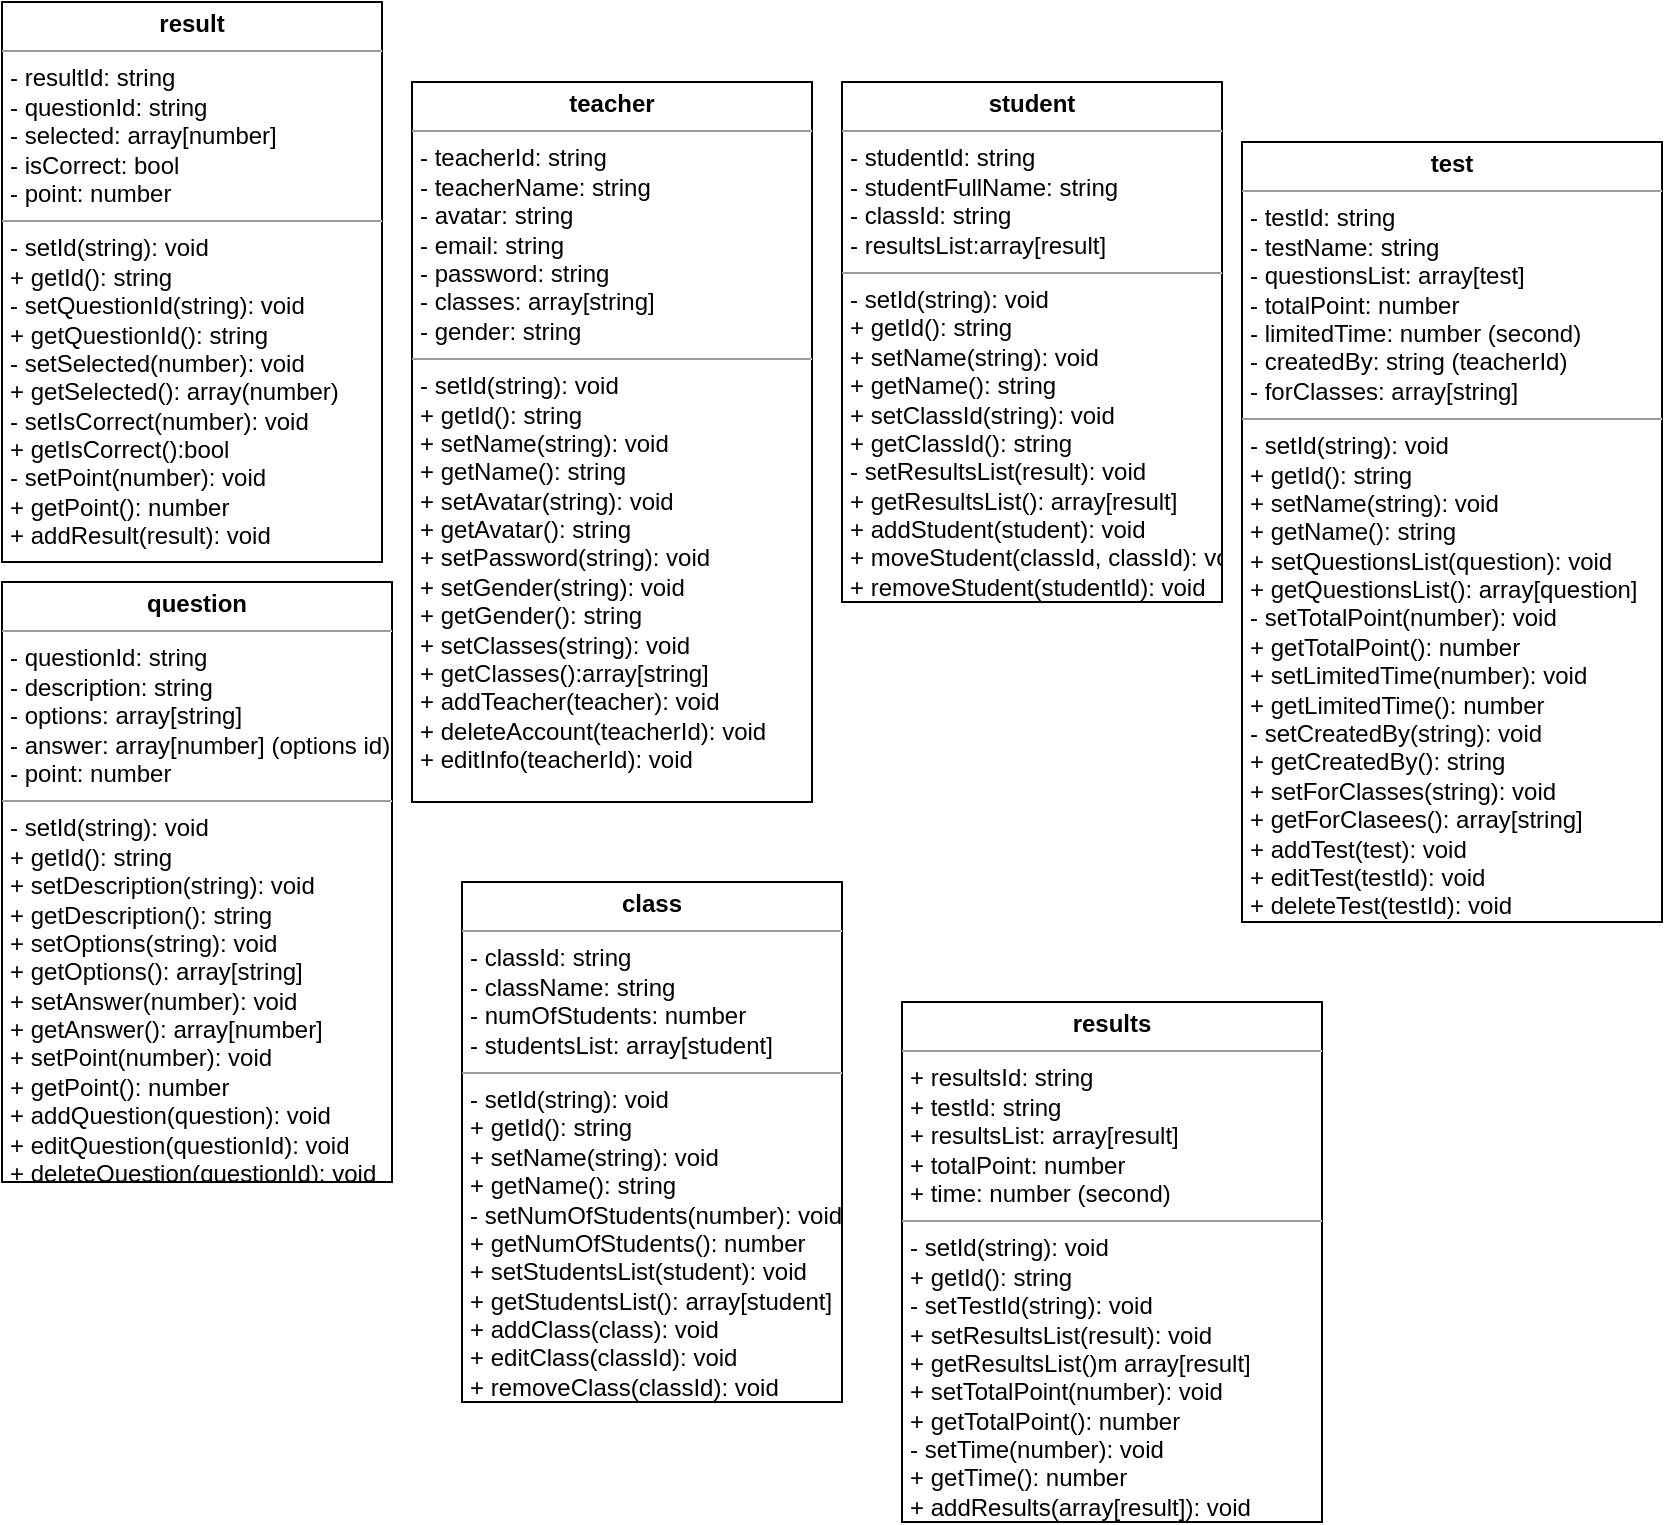 <mxfile version="14.4.8" type="github">
  <diagram id="9277rnPYpbhCqatuUx9B" name="Class diagram">
    <mxGraphModel dx="816" dy="878" grid="1" gridSize="10" guides="1" tooltips="1" connect="1" arrows="1" fold="1" page="1" pageScale="1" pageWidth="850" pageHeight="1100" math="0" shadow="0">
      <root>
        <mxCell id="0" />
        <mxCell id="1" parent="0" />
        <mxCell id="6oHkGCZnOsk_m-k36Il0-9" value="&lt;p style=&quot;margin: 0px ; margin-top: 4px ; text-align: center&quot;&gt;&lt;b&gt;teacher&lt;/b&gt;&lt;/p&gt;&lt;hr size=&quot;1&quot;&gt;&lt;p style=&quot;margin: 0px ; margin-left: 4px&quot;&gt;- teacherId: string&lt;/p&gt;&lt;p style=&quot;margin: 0px ; margin-left: 4px&quot;&gt;- teacherName: string&lt;/p&gt;&lt;p style=&quot;margin: 0px ; margin-left: 4px&quot;&gt;- avatar: string&lt;/p&gt;&lt;p style=&quot;margin: 0px ; margin-left: 4px&quot;&gt;- email: string&lt;/p&gt;&lt;p style=&quot;margin: 0px ; margin-left: 4px&quot;&gt;- password: string&lt;/p&gt;&lt;p style=&quot;margin: 0px ; margin-left: 4px&quot;&gt;- classes: array[string]&lt;/p&gt;&lt;p style=&quot;margin: 0px ; margin-left: 4px&quot;&gt;- gender: string&lt;/p&gt;&lt;hr size=&quot;1&quot;&gt;&lt;p style=&quot;margin: 0px ; margin-left: 4px&quot;&gt;- setId(string): void&lt;/p&gt;&lt;p style=&quot;margin: 0px ; margin-left: 4px&quot;&gt;+ getId(): string&lt;/p&gt;&lt;p style=&quot;margin: 0px ; margin-left: 4px&quot;&gt;+ setName(string): void&lt;/p&gt;&lt;p style=&quot;margin: 0px ; margin-left: 4px&quot;&gt;+ getName(): string&lt;/p&gt;&lt;p style=&quot;margin: 0px ; margin-left: 4px&quot;&gt;+ setAvatar(string): void&lt;/p&gt;&lt;p style=&quot;margin: 0px ; margin-left: 4px&quot;&gt;+ getAvatar(): string&lt;/p&gt;&lt;p style=&quot;margin: 0px ; margin-left: 4px&quot;&gt;+ setPassword(string): void&lt;/p&gt;&lt;p style=&quot;margin: 0px ; margin-left: 4px&quot;&gt;+ setGender(string): void&lt;/p&gt;&lt;p style=&quot;margin: 0px ; margin-left: 4px&quot;&gt;+ getGender(): string&lt;/p&gt;&lt;p style=&quot;margin: 0px ; margin-left: 4px&quot;&gt;+ setClasses(string): void&lt;/p&gt;&lt;p style=&quot;margin: 0px ; margin-left: 4px&quot;&gt;+ getClasses():array[string]&lt;/p&gt;&lt;p style=&quot;margin: 0px ; margin-left: 4px&quot;&gt;+ addTeacher(teacher): void&lt;/p&gt;&lt;p style=&quot;margin: 0px ; margin-left: 4px&quot;&gt;+ deleteAccount(teacherId): void&lt;/p&gt;&lt;p style=&quot;margin: 0px ; margin-left: 4px&quot;&gt;+ editInfo(teacherId): void&lt;/p&gt;" style="verticalAlign=top;align=left;overflow=fill;fontSize=12;fontFamily=Helvetica;html=1;" parent="1" vertex="1">
          <mxGeometry x="225" y="40" width="200" height="360" as="geometry" />
        </mxCell>
        <mxCell id="6oHkGCZnOsk_m-k36Il0-10" value="&lt;p style=&quot;margin: 0px ; margin-top: 4px ; text-align: center&quot;&gt;&lt;b&gt;student&lt;/b&gt;&lt;/p&gt;&lt;hr size=&quot;1&quot;&gt;&lt;p style=&quot;margin: 0px ; margin-left: 4px&quot;&gt;- studentId: string&lt;/p&gt;&lt;p style=&quot;margin: 0px ; margin-left: 4px&quot;&gt;- studentFullName: string&lt;/p&gt;&lt;p style=&quot;margin: 0px ; margin-left: 4px&quot;&gt;- classId: string&lt;/p&gt;&lt;p style=&quot;margin: 0px ; margin-left: 4px&quot;&gt;- resultsList:array[result]&lt;/p&gt;&lt;hr size=&quot;1&quot;&gt;&lt;p style=&quot;margin: 0px ; margin-left: 4px&quot;&gt;- setId(string): void&lt;/p&gt;&lt;p style=&quot;margin: 0px ; margin-left: 4px&quot;&gt;+ getId(): string&lt;/p&gt;&lt;p style=&quot;margin: 0px ; margin-left: 4px&quot;&gt;+ setName(string): void&lt;/p&gt;&lt;p style=&quot;margin: 0px ; margin-left: 4px&quot;&gt;+ getName(): string&lt;/p&gt;&lt;p style=&quot;margin: 0px ; margin-left: 4px&quot;&gt;+ setClassId(string): void&lt;/p&gt;&lt;p style=&quot;margin: 0px ; margin-left: 4px&quot;&gt;+ getClassId(): string&lt;/p&gt;&lt;p style=&quot;margin: 0px ; margin-left: 4px&quot;&gt;- setResultsList(result): void&lt;/p&gt;&lt;p style=&quot;margin: 0px ; margin-left: 4px&quot;&gt;+ getResultsList(): array[result]&amp;nbsp;&lt;/p&gt;&lt;p style=&quot;margin: 0px ; margin-left: 4px&quot;&gt;+ addStudent(student): void&lt;/p&gt;&lt;p style=&quot;margin: 0px ; margin-left: 4px&quot;&gt;+ moveStudent(classId, classId): void&lt;/p&gt;&lt;p style=&quot;margin: 0px ; margin-left: 4px&quot;&gt;+ removeStudent(studentId): void&lt;/p&gt;&lt;p style=&quot;margin: 0px ; margin-left: 4px&quot;&gt;&lt;br&gt;&lt;/p&gt;" style="verticalAlign=top;align=left;overflow=fill;fontSize=12;fontFamily=Helvetica;html=1;" parent="1" vertex="1">
          <mxGeometry x="440" y="40" width="190" height="260" as="geometry" />
        </mxCell>
        <mxCell id="6oHkGCZnOsk_m-k36Il0-11" value="&lt;p style=&quot;margin: 0px ; margin-top: 4px ; text-align: center&quot;&gt;&lt;b&gt;class&lt;/b&gt;&lt;/p&gt;&lt;hr size=&quot;1&quot;&gt;&lt;p style=&quot;margin: 0px ; margin-left: 4px&quot;&gt;- classId: string&lt;/p&gt;&lt;p style=&quot;margin: 0px ; margin-left: 4px&quot;&gt;- className: string&lt;/p&gt;&lt;p style=&quot;margin: 0px ; margin-left: 4px&quot;&gt;- numOfStudents: number&lt;/p&gt;&lt;p style=&quot;margin: 0px ; margin-left: 4px&quot;&gt;- studentsList: array[student]&lt;/p&gt;&lt;hr size=&quot;1&quot;&gt;&lt;p style=&quot;margin: 0px ; margin-left: 4px&quot;&gt;- setId(string): void&lt;/p&gt;&lt;p style=&quot;margin: 0px ; margin-left: 4px&quot;&gt;+ getId(): string&lt;/p&gt;&lt;p style=&quot;margin: 0px 0px 0px 4px&quot;&gt;+ setName(string): void&lt;/p&gt;&lt;p style=&quot;margin: 0px 0px 0px 4px&quot;&gt;+ getName(): string&lt;/p&gt;&lt;p style=&quot;margin: 0px 0px 0px 4px&quot;&gt;- setNumOfStudents(number): void&lt;/p&gt;&lt;p style=&quot;margin: 0px 0px 0px 4px&quot;&gt;+ getNumOfStudents(): number&lt;/p&gt;&lt;p style=&quot;margin: 0px 0px 0px 4px&quot;&gt;+ setStudentsList(student): void&lt;/p&gt;&lt;p style=&quot;margin: 0px 0px 0px 4px&quot;&gt;+ getStudentsList(): array[student]&lt;/p&gt;&lt;p style=&quot;margin: 0px 0px 0px 4px&quot;&gt;+ addClass(class): void&lt;/p&gt;&lt;p style=&quot;margin: 0px 0px 0px 4px&quot;&gt;+ editClass(classId): void&lt;/p&gt;&lt;p style=&quot;margin: 0px 0px 0px 4px&quot;&gt;+ removeClass(classId): void&lt;/p&gt;" style="verticalAlign=top;align=left;overflow=fill;fontSize=12;fontFamily=Helvetica;html=1;" parent="1" vertex="1">
          <mxGeometry x="250" y="440" width="190" height="260" as="geometry" />
        </mxCell>
        <mxCell id="6oHkGCZnOsk_m-k36Il0-12" value="&lt;p style=&quot;margin: 0px ; margin-top: 4px ; text-align: center&quot;&gt;&lt;b&gt;test&lt;/b&gt;&lt;/p&gt;&lt;hr size=&quot;1&quot;&gt;&lt;p style=&quot;margin: 0px ; margin-left: 4px&quot;&gt;- testId: string&lt;/p&gt;&lt;p style=&quot;margin: 0px ; margin-left: 4px&quot;&gt;- testName: string&lt;/p&gt;&lt;p style=&quot;margin: 0px ; margin-left: 4px&quot;&gt;- questionsList: array[test]&lt;/p&gt;&lt;p style=&quot;margin: 0px ; margin-left: 4px&quot;&gt;- totalPoint: number&lt;/p&gt;&lt;p style=&quot;margin: 0px ; margin-left: 4px&quot;&gt;- limitedTime: number (second)&lt;/p&gt;&lt;p style=&quot;margin: 0px ; margin-left: 4px&quot;&gt;- createdBy: string (teacherId)&lt;/p&gt;&lt;p style=&quot;margin: 0px ; margin-left: 4px&quot;&gt;- forClasses: array[string]&lt;/p&gt;&lt;hr size=&quot;1&quot;&gt;&lt;p style=&quot;margin: 0px 0px 0px 4px&quot;&gt;- setId(string): void&lt;/p&gt;&lt;p style=&quot;margin: 0px 0px 0px 4px&quot;&gt;+ getId(): string&lt;/p&gt;&lt;p style=&quot;margin: 0px 0px 0px 4px&quot;&gt;+ setName(string): void&lt;/p&gt;&lt;p style=&quot;margin: 0px 0px 0px 4px&quot;&gt;+ getName(): string&lt;/p&gt;&lt;p style=&quot;margin: 0px 0px 0px 4px&quot;&gt;+ setQuestionsList(question): void&lt;/p&gt;&lt;p style=&quot;margin: 0px 0px 0px 4px&quot;&gt;+ getQuestionsList(): array[question]&lt;/p&gt;&lt;p style=&quot;margin: 0px 0px 0px 4px&quot;&gt;- setTotalPoint(number): void&lt;/p&gt;&lt;p style=&quot;margin: 0px 0px 0px 4px&quot;&gt;+ getTotalPoint(): number&lt;/p&gt;&lt;p style=&quot;margin: 0px 0px 0px 4px&quot;&gt;+ setLimitedTime(number): void&lt;/p&gt;&lt;p style=&quot;margin: 0px 0px 0px 4px&quot;&gt;+ getLimitedTime(): number&lt;/p&gt;&lt;p style=&quot;margin: 0px 0px 0px 4px&quot;&gt;- setCreatedBy(string): void&lt;/p&gt;&lt;p style=&quot;margin: 0px 0px 0px 4px&quot;&gt;+ getCreatedBy(): string&lt;/p&gt;&lt;p style=&quot;margin: 0px 0px 0px 4px&quot;&gt;+ setForClasses(string): void&lt;/p&gt;&lt;p style=&quot;margin: 0px 0px 0px 4px&quot;&gt;+ getForClasees(): array[string]&lt;/p&gt;&lt;p style=&quot;margin: 0px 0px 0px 4px&quot;&gt;+ addTest(test): void&lt;/p&gt;&lt;p style=&quot;margin: 0px 0px 0px 4px&quot;&gt;+ editTest(testId): void&lt;/p&gt;&lt;p style=&quot;margin: 0px 0px 0px 4px&quot;&gt;+ deleteTest(testId): void&lt;/p&gt;" style="verticalAlign=top;align=left;overflow=fill;fontSize=12;fontFamily=Helvetica;html=1;" parent="1" vertex="1">
          <mxGeometry x="640" y="70" width="210" height="390" as="geometry" />
        </mxCell>
        <mxCell id="6oHkGCZnOsk_m-k36Il0-13" value="&lt;p style=&quot;margin: 0px ; margin-top: 4px ; text-align: center&quot;&gt;&lt;b&gt;question&lt;/b&gt;&lt;/p&gt;&lt;hr size=&quot;1&quot;&gt;&lt;p style=&quot;margin: 0px 0px 0px 4px&quot;&gt;- questionId: string&lt;/p&gt;&lt;p style=&quot;margin: 0px 0px 0px 4px&quot;&gt;- description: string&lt;/p&gt;&lt;p style=&quot;margin: 0px 0px 0px 4px&quot;&gt;- options: array[string]&lt;/p&gt;&lt;p style=&quot;margin: 0px 0px 0px 4px&quot;&gt;- answer: array[number] (options id)&lt;/p&gt;&lt;p style=&quot;margin: 0px 0px 0px 4px&quot;&gt;- point: number&lt;/p&gt;&lt;hr size=&quot;1&quot;&gt;&lt;p style=&quot;margin: 0px ; margin-left: 4px&quot;&gt;- setId(string): void&lt;/p&gt;&lt;p style=&quot;margin: 0px ; margin-left: 4px&quot;&gt;+ getId(): string&lt;/p&gt;&lt;p style=&quot;margin: 0px ; margin-left: 4px&quot;&gt;+ setDescription(string): void&lt;/p&gt;&lt;p style=&quot;margin: 0px ; margin-left: 4px&quot;&gt;+ getDescription(): string&lt;/p&gt;&lt;p style=&quot;margin: 0px ; margin-left: 4px&quot;&gt;+ setOptions(string): void&lt;/p&gt;&lt;p style=&quot;margin: 0px ; margin-left: 4px&quot;&gt;+ getOptions(): array[string]&lt;/p&gt;&lt;p style=&quot;margin: 0px ; margin-left: 4px&quot;&gt;+ setAnswer(number): void&lt;/p&gt;&lt;p style=&quot;margin: 0px ; margin-left: 4px&quot;&gt;+ getAnswer(): array[number]&lt;/p&gt;&lt;p style=&quot;margin: 0px ; margin-left: 4px&quot;&gt;+ setPoint(number): void&lt;/p&gt;&lt;p style=&quot;margin: 0px ; margin-left: 4px&quot;&gt;+ getPoint(): number&lt;/p&gt;&lt;p style=&quot;margin: 0px ; margin-left: 4px&quot;&gt;+ addQuestion(question): void&lt;/p&gt;&lt;p style=&quot;margin: 0px ; margin-left: 4px&quot;&gt;+ editQuestion(questionId): void&lt;/p&gt;&lt;p style=&quot;margin: 0px ; margin-left: 4px&quot;&gt;+ deleteQuestion(questionId): void&lt;/p&gt;" style="verticalAlign=top;align=left;overflow=fill;fontSize=12;fontFamily=Helvetica;html=1;" parent="1" vertex="1">
          <mxGeometry x="20" y="290" width="195" height="300" as="geometry" />
        </mxCell>
        <mxCell id="6oHkGCZnOsk_m-k36Il0-14" value="&lt;p style=&quot;margin: 0px ; margin-top: 4px ; text-align: center&quot;&gt;&lt;b&gt;results&lt;/b&gt;&lt;/p&gt;&lt;hr size=&quot;1&quot;&gt;&lt;p style=&quot;margin: 0px ; margin-left: 4px&quot;&gt;+ resultsId: string&lt;/p&gt;&lt;p style=&quot;margin: 0px ; margin-left: 4px&quot;&gt;+ testId: string&lt;/p&gt;&lt;p style=&quot;margin: 0px ; margin-left: 4px&quot;&gt;+ resultsList: array[result]&lt;/p&gt;&lt;p style=&quot;margin: 0px ; margin-left: 4px&quot;&gt;+ totalPoint: number&lt;/p&gt;&lt;p style=&quot;margin: 0px ; margin-left: 4px&quot;&gt;+ time: number (second)&lt;/p&gt;&lt;hr size=&quot;1&quot;&gt;&lt;p style=&quot;margin: 0px ; margin-left: 4px&quot;&gt;- setId(string): void&lt;/p&gt;&lt;p style=&quot;margin: 0px ; margin-left: 4px&quot;&gt;+ getId(): string&lt;/p&gt;&lt;p style=&quot;margin: 0px ; margin-left: 4px&quot;&gt;- setTestId(string): void&lt;/p&gt;&lt;p style=&quot;margin: 0px ; margin-left: 4px&quot;&gt;+ setResultsList(result): void&lt;/p&gt;&lt;p style=&quot;margin: 0px ; margin-left: 4px&quot;&gt;+ getResultsList()m array[result]&lt;/p&gt;&lt;p style=&quot;margin: 0px ; margin-left: 4px&quot;&gt;+ setTotalPoint(number): void&lt;/p&gt;&lt;p style=&quot;margin: 0px ; margin-left: 4px&quot;&gt;+ getTotalPoint(): number&lt;/p&gt;&lt;p style=&quot;margin: 0px ; margin-left: 4px&quot;&gt;- setTime(number): void&lt;/p&gt;&lt;p style=&quot;margin: 0px ; margin-left: 4px&quot;&gt;+ getTime(): number&lt;/p&gt;&lt;p style=&quot;margin: 0px ; margin-left: 4px&quot;&gt;+ addResults(array[result]): void&lt;/p&gt;&lt;p style=&quot;margin: 0px ; margin-left: 4px&quot;&gt;&lt;br&gt;&lt;/p&gt;" style="verticalAlign=top;align=left;overflow=fill;fontSize=12;fontFamily=Helvetica;html=1;" parent="1" vertex="1">
          <mxGeometry x="470" y="500" width="210" height="260" as="geometry" />
        </mxCell>
        <mxCell id="6oHkGCZnOsk_m-k36Il0-16" value="&lt;p style=&quot;margin: 0px ; margin-top: 4px ; text-align: center&quot;&gt;&lt;b&gt;result&lt;/b&gt;&lt;/p&gt;&lt;hr size=&quot;1&quot;&gt;&lt;p style=&quot;margin: 0px ; margin-left: 4px&quot;&gt;- resultId: string&lt;/p&gt;&lt;p style=&quot;margin: 0px ; margin-left: 4px&quot;&gt;- questionId: string&lt;/p&gt;&lt;p style=&quot;margin: 0px ; margin-left: 4px&quot;&gt;- selected: array[number]&lt;/p&gt;&lt;p style=&quot;margin: 0px ; margin-left: 4px&quot;&gt;- isCorrect: bool&lt;/p&gt;&lt;p style=&quot;margin: 0px ; margin-left: 4px&quot;&gt;- point: number&lt;/p&gt;&lt;hr size=&quot;1&quot;&gt;&lt;p style=&quot;margin: 0px ; margin-left: 4px&quot;&gt;- setId(string): void&lt;/p&gt;&lt;p style=&quot;margin: 0px ; margin-left: 4px&quot;&gt;+ getId(): string&lt;/p&gt;&lt;p style=&quot;margin: 0px ; margin-left: 4px&quot;&gt;- setQuestionId(string): void&lt;/p&gt;&lt;p style=&quot;margin: 0px ; margin-left: 4px&quot;&gt;+ getQuestionId(): string&lt;/p&gt;&lt;p style=&quot;margin: 0px ; margin-left: 4px&quot;&gt;- setSelected(number): void&lt;/p&gt;&lt;p style=&quot;margin: 0px ; margin-left: 4px&quot;&gt;+ getSelected(): array(number)&lt;/p&gt;&lt;p style=&quot;margin: 0px ; margin-left: 4px&quot;&gt;- setIsCorrect(number): void&lt;/p&gt;&lt;p style=&quot;margin: 0px ; margin-left: 4px&quot;&gt;+ getIsCorrect():bool&lt;/p&gt;&lt;p style=&quot;margin: 0px ; margin-left: 4px&quot;&gt;- setPoint(number): void&lt;/p&gt;&lt;p style=&quot;margin: 0px ; margin-left: 4px&quot;&gt;+ getPoint(): number&lt;/p&gt;&lt;p style=&quot;margin: 0px ; margin-left: 4px&quot;&gt;+ addResult(result): void&lt;/p&gt;" style="verticalAlign=top;align=left;overflow=fill;fontSize=12;fontFamily=Helvetica;html=1;" parent="1" vertex="1">
          <mxGeometry x="20" width="190" height="280" as="geometry" />
        </mxCell>
      </root>
    </mxGraphModel>
  </diagram>
</mxfile>
